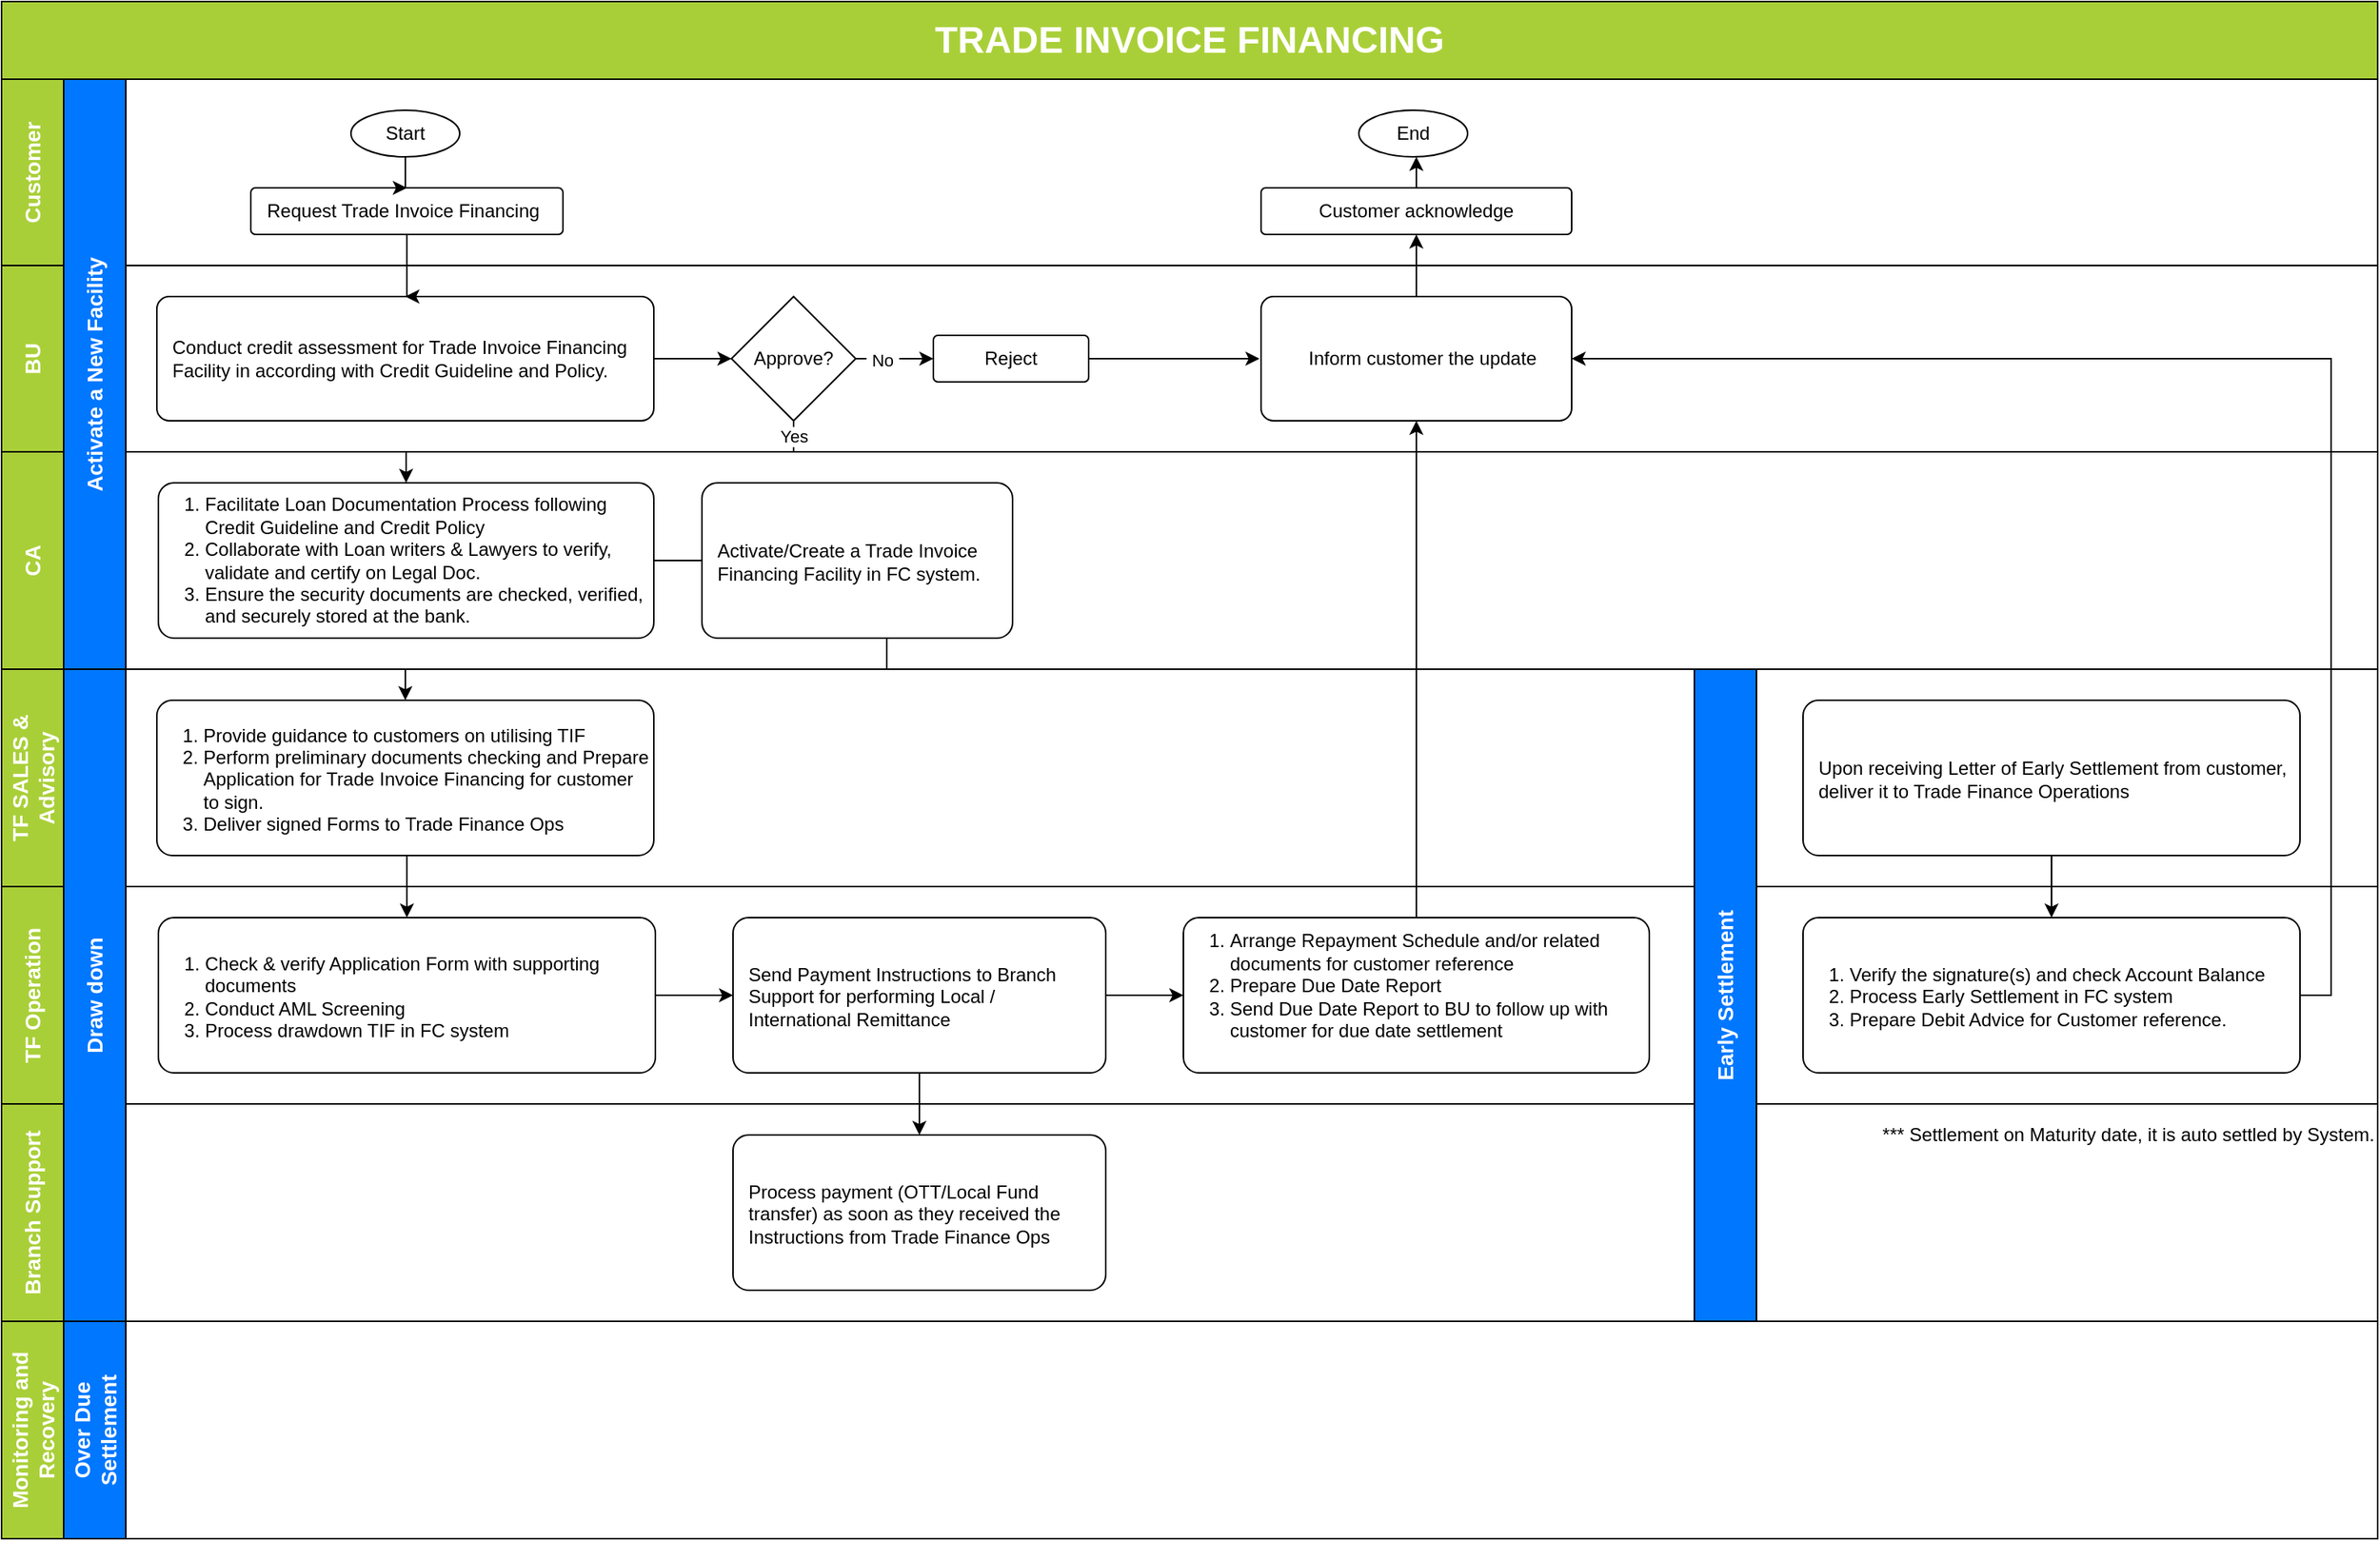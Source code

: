 <mxfile version="26.1.1">
  <diagram name="Page-1" id="BD5kka51KfZyv1atW4Eq">
    <mxGraphModel dx="1400" dy="753" grid="1" gridSize="10" guides="1" tooltips="1" connect="1" arrows="1" fold="1" page="1" pageScale="1" pageWidth="1169" pageHeight="827" math="0" shadow="0">
      <root>
        <mxCell id="0" />
        <mxCell id="1" parent="0" />
        <mxCell id="CxEFb6XLbBm6YlCLKPa0-66" value="&lt;span style=&quot;font-size: 14px;&quot;&gt;TF SALES &amp;amp; Advisory&lt;/span&gt;" style="swimlane;horizontal=0;whiteSpace=wrap;html=1;startSize=40;movable=1;resizable=1;rotatable=1;deletable=1;editable=1;locked=0;connectable=1;fillColor=#A9CF38;fontColor=#FFFFFF;" vertex="1" parent="1">
          <mxGeometry x="20" y="460" width="1530" height="140" as="geometry" />
        </mxCell>
        <mxCell id="CxEFb6XLbBm6YlCLKPa0-68" value="&lt;span style=&quot;font-size: 14px;&quot;&gt;Branch Support&lt;/span&gt;" style="swimlane;horizontal=0;whiteSpace=wrap;html=1;startSize=40;movable=1;resizable=1;rotatable=1;deletable=1;editable=1;locked=0;connectable=1;fillColor=#A9CF38;fontColor=#FFFFFF;" vertex="1" parent="1">
          <mxGeometry x="20" y="740" width="1530" height="140" as="geometry" />
        </mxCell>
        <mxCell id="CxEFb6XLbBm6YlCLKPa0-89" value="*** Settlement on Maturity date, it is auto settled by System." style="text;html=1;align=right;verticalAlign=middle;whiteSpace=wrap;rounded=0;" vertex="1" parent="CxEFb6XLbBm6YlCLKPa0-68">
          <mxGeometry x="1180" width="350" height="40" as="geometry" />
        </mxCell>
        <mxCell id="CxEFb6XLbBm6YlCLKPa0-67" value="&lt;span style=&quot;font-size: 14px;&quot;&gt;TF Operation&lt;/span&gt;" style="swimlane;horizontal=0;whiteSpace=wrap;html=1;startSize=40;movable=1;resizable=1;rotatable=1;deletable=1;editable=1;locked=0;connectable=1;fillColor=#A9CF38;fontColor=#FFFFFF;" vertex="1" parent="1">
          <mxGeometry x="20" y="600" width="1530" height="140" as="geometry" />
        </mxCell>
        <mxCell id="CxEFb6XLbBm6YlCLKPa0-1" value="&lt;font style=&quot;font-size: 24px;&quot;&gt;TRADE INVOICE FINANCING&lt;/font&gt;" style="text;html=1;align=center;verticalAlign=middle;whiteSpace=wrap;rounded=0;fontStyle=1;fontSize=18;fillColor=#A9CF38;strokeColor=#000000;fontColor=#FFFFFF;" vertex="1" parent="1">
          <mxGeometry x="20" y="30" width="1530" height="50" as="geometry" />
        </mxCell>
        <mxCell id="CxEFb6XLbBm6YlCLKPa0-21" style="edgeStyle=orthogonalEdgeStyle;rounded=0;orthogonalLoop=1;jettySize=auto;html=1;entryX=0;entryY=0.5;entryDx=0;entryDy=0;" edge="1" parent="1" source="CxEFb6XLbBm6YlCLKPa0-14" target="CxEFb6XLbBm6YlCLKPa0-15">
          <mxGeometry relative="1" as="geometry" />
        </mxCell>
        <mxCell id="CxEFb6XLbBm6YlCLKPa0-14" value="Conduct credit assessment for Trade Invoice Financing Facility in according with Credit&amp;nbsp;Guideline and Policy." style="rounded=1;whiteSpace=wrap;html=1;arcSize=10;spacingTop=0;imageWidth=24;spacingBottom=0;spacingLeft=8;align=left;" vertex="1" parent="1">
          <mxGeometry x="120" y="220" width="320" height="80" as="geometry" />
        </mxCell>
        <mxCell id="CxEFb6XLbBm6YlCLKPa0-25" style="edgeStyle=orthogonalEdgeStyle;rounded=0;orthogonalLoop=1;jettySize=auto;html=1;entryX=0.5;entryY=0;entryDx=0;entryDy=0;exitX=0.5;exitY=1;exitDx=0;exitDy=0;" edge="1" parent="1" source="CxEFb6XLbBm6YlCLKPa0-15" target="CxEFb6XLbBm6YlCLKPa0-22">
          <mxGeometry relative="1" as="geometry">
            <Array as="points">
              <mxPoint x="530" y="320" />
              <mxPoint x="281" y="320" />
            </Array>
          </mxGeometry>
        </mxCell>
        <mxCell id="CxEFb6XLbBm6YlCLKPa0-26" value="Yes" style="edgeLabel;html=1;align=center;verticalAlign=middle;resizable=0;points=[];" vertex="1" connectable="0" parent="CxEFb6XLbBm6YlCLKPa0-25">
          <mxGeometry x="-0.399" y="-1" relative="1" as="geometry">
            <mxPoint x="67" y="-9" as="offset" />
          </mxGeometry>
        </mxCell>
        <mxCell id="CxEFb6XLbBm6YlCLKPa0-17" style="edgeStyle=orthogonalEdgeStyle;rounded=0;orthogonalLoop=1;jettySize=auto;html=1;" edge="1" parent="1" source="CxEFb6XLbBm6YlCLKPa0-12">
          <mxGeometry relative="1" as="geometry">
            <mxPoint x="280" y="220" as="targetPoint" />
            <Array as="points">
              <mxPoint x="281" y="220" />
            </Array>
          </mxGeometry>
        </mxCell>
        <mxCell id="CxEFb6XLbBm6YlCLKPa0-86" style="edgeStyle=orthogonalEdgeStyle;rounded=0;orthogonalLoop=1;jettySize=auto;html=1;" edge="1" parent="1" source="CxEFb6XLbBm6YlCLKPa0-20">
          <mxGeometry relative="1" as="geometry">
            <mxPoint x="830" y="260" as="targetPoint" />
          </mxGeometry>
        </mxCell>
        <mxCell id="CxEFb6XLbBm6YlCLKPa0-87" style="edgeStyle=orthogonalEdgeStyle;rounded=0;orthogonalLoop=1;jettySize=auto;html=1;" edge="1" parent="1" source="CxEFb6XLbBm6YlCLKPa0-22">
          <mxGeometry relative="1" as="geometry">
            <mxPoint x="490" y="390" as="targetPoint" />
          </mxGeometry>
        </mxCell>
        <mxCell id="CxEFb6XLbBm6YlCLKPa0-22" value="&lt;ol&gt;&lt;li&gt;Facilitate Loan Documentation Process following Credit Guideline and Credit Policy&lt;/li&gt;&lt;li&gt;Collaborate with Loan writers &amp;amp; Lawyers to verify, validate and certify on Legal Doc.&lt;/li&gt;&lt;li&gt;Ensure the security documents are checked, verified, and securely stored at the bank.&lt;/li&gt;&lt;/ol&gt;" style="rounded=1;whiteSpace=wrap;html=1;align=left;arcSize=10;spacingLeft=-12;" vertex="1" parent="1">
          <mxGeometry x="121" y="340" width="319" height="100" as="geometry" />
        </mxCell>
        <mxCell id="CxEFb6XLbBm6YlCLKPa0-52" style="edgeStyle=orthogonalEdgeStyle;rounded=0;orthogonalLoop=1;jettySize=auto;html=1;entryX=0.5;entryY=0;entryDx=0;entryDy=0;" edge="1" parent="1" source="CxEFb6XLbBm6YlCLKPa0-27" target="CxEFb6XLbBm6YlCLKPa0-29">
          <mxGeometry relative="1" as="geometry">
            <Array as="points">
              <mxPoint x="590" y="460" />
              <mxPoint x="280" y="460" />
            </Array>
          </mxGeometry>
        </mxCell>
        <mxCell id="CxEFb6XLbBm6YlCLKPa0-29" value="&lt;ol&gt;&lt;li&gt;Provide guidance to customers on utilising TIF&lt;/li&gt;&lt;li&gt;Perform preliminary documents checking and Prepare Application for Trade Invoice Financing for customer to sign.&lt;/li&gt;&lt;li&gt;Deliver signed Forms to Trade Finance Ops&lt;/li&gt;&lt;/ol&gt;" style="rounded=1;whiteSpace=wrap;html=1;align=left;arcSize=10;strokeOpacity=100;imageHeight=24;imageAspect=1;spacingTop=1;spacingLeft=-12;" vertex="1" parent="1">
          <mxGeometry x="120" y="480" width="320" height="100" as="geometry" />
        </mxCell>
        <mxCell id="CxEFb6XLbBm6YlCLKPa0-37" style="edgeStyle=orthogonalEdgeStyle;rounded=0;orthogonalLoop=1;jettySize=auto;html=1;entryX=0;entryY=0.5;entryDx=0;entryDy=0;" edge="1" parent="1" source="CxEFb6XLbBm6YlCLKPa0-32" target="CxEFb6XLbBm6YlCLKPa0-33">
          <mxGeometry relative="1" as="geometry" />
        </mxCell>
        <mxCell id="CxEFb6XLbBm6YlCLKPa0-32" value="&lt;ol&gt;&lt;li&gt;Check &amp;amp; verify Application Form with supporting documents&lt;/li&gt;&lt;li&gt;Conduct AML Screening&lt;/li&gt;&lt;li&gt;Process drawdown TIF in FC system&lt;/li&gt;&lt;/ol&gt;" style="rounded=1;whiteSpace=wrap;html=1;align=left;arcSize=10;strokeOpacity=100;imageHeight=24;imageAspect=1;spacingTop=1;spacingLeft=-12;" vertex="1" parent="1">
          <mxGeometry x="121" y="620" width="320" height="100" as="geometry" />
        </mxCell>
        <mxCell id="CxEFb6XLbBm6YlCLKPa0-40" style="edgeStyle=orthogonalEdgeStyle;rounded=0;orthogonalLoop=1;jettySize=auto;html=1;entryX=0.5;entryY=0;entryDx=0;entryDy=0;" edge="1" parent="1" source="CxEFb6XLbBm6YlCLKPa0-33" target="CxEFb6XLbBm6YlCLKPa0-39">
          <mxGeometry relative="1" as="geometry" />
        </mxCell>
        <mxCell id="CxEFb6XLbBm6YlCLKPa0-42" style="edgeStyle=orthogonalEdgeStyle;rounded=0;orthogonalLoop=1;jettySize=auto;html=1;entryX=0;entryY=0.5;entryDx=0;entryDy=0;" edge="1" parent="1" source="CxEFb6XLbBm6YlCLKPa0-33" target="CxEFb6XLbBm6YlCLKPa0-41">
          <mxGeometry relative="1" as="geometry" />
        </mxCell>
        <mxCell id="CxEFb6XLbBm6YlCLKPa0-33" value="&lt;span style=&quot;background-color: transparent; color: light-dark(rgb(0, 0, 0), rgb(255, 255, 255));&quot;&gt;Send Payment Instructions to Branch Support for performing Local / International Remittance&lt;/span&gt;" style="rounded=1;whiteSpace=wrap;html=1;align=left;arcSize=10;strokeOpacity=100;imageHeight=24;imageAspect=1;spacingTop=1;spacingLeft=8;spacingRight=4;" vertex="1" parent="1">
          <mxGeometry x="491" y="620" width="240" height="100" as="geometry" />
        </mxCell>
        <mxCell id="CxEFb6XLbBm6YlCLKPa0-38" style="edgeStyle=orthogonalEdgeStyle;rounded=0;orthogonalLoop=1;jettySize=auto;html=1;" edge="1" parent="1" source="CxEFb6XLbBm6YlCLKPa0-29">
          <mxGeometry relative="1" as="geometry">
            <mxPoint x="281" y="620" as="targetPoint" />
            <Array as="points">
              <mxPoint x="281" y="590" />
              <mxPoint x="281" y="590" />
            </Array>
          </mxGeometry>
        </mxCell>
        <mxCell id="CxEFb6XLbBm6YlCLKPa0-39" value="Process payment (OTT/Local Fund transfer) as soon as they received the Instructions from Trade Finance Ops" style="rounded=1;whiteSpace=wrap;html=1;align=left;arcSize=10;strokeOpacity=100;imageHeight=24;imageAspect=1;spacingTop=1;spacingLeft=8;spacingRight=4;" vertex="1" parent="1">
          <mxGeometry x="491" y="760" width="240" height="100" as="geometry" />
        </mxCell>
        <mxCell id="CxEFb6XLbBm6YlCLKPa0-47" style="edgeStyle=orthogonalEdgeStyle;rounded=0;orthogonalLoop=1;jettySize=auto;html=1;entryX=0.5;entryY=1;entryDx=0;entryDy=0;" edge="1" parent="1" source="CxEFb6XLbBm6YlCLKPa0-41" target="CxEFb6XLbBm6YlCLKPa0-45">
          <mxGeometry relative="1" as="geometry" />
        </mxCell>
        <mxCell id="CxEFb6XLbBm6YlCLKPa0-41" value="&lt;div&gt;&lt;ol&gt;&lt;li&gt;Arrange Repayment Schedule and/or related documents for customer reference&lt;/li&gt;&lt;li&gt;Prepare Due Date Report&amp;nbsp;&lt;/li&gt;&lt;li&gt;Send Due Date Report to BU to follow up with customer for due date settlement&lt;/li&gt;&lt;/ol&gt;&lt;/div&gt;&lt;div&gt;&lt;br&gt;&lt;/div&gt;" style="rounded=1;whiteSpace=wrap;html=1;align=left;arcSize=10;strokeOpacity=100;imageHeight=24;imageAspect=1;spacingTop=1;spacingLeft=-12;spacingRight=4;" vertex="1" parent="1">
          <mxGeometry x="781" y="620" width="300" height="100" as="geometry" />
        </mxCell>
        <mxCell id="CxEFb6XLbBm6YlCLKPa0-51" style="edgeStyle=orthogonalEdgeStyle;rounded=0;orthogonalLoop=1;jettySize=auto;html=1;entryX=0.5;entryY=1;entryDx=0;entryDy=0;" edge="1" parent="1" source="CxEFb6XLbBm6YlCLKPa0-45" target="CxEFb6XLbBm6YlCLKPa0-50">
          <mxGeometry relative="1" as="geometry" />
        </mxCell>
        <mxCell id="CxEFb6XLbBm6YlCLKPa0-45" value="Inform customer the update" style="rounded=1;whiteSpace=wrap;html=1;arcSize=10;spacingTop=0;imageWidth=24;spacingBottom=0;spacingLeft=8;align=center;" vertex="1" parent="1">
          <mxGeometry x="831" y="220" width="200" height="80" as="geometry" />
        </mxCell>
        <mxCell id="CxEFb6XLbBm6YlCLKPa0-62" style="edgeStyle=orthogonalEdgeStyle;rounded=0;orthogonalLoop=1;jettySize=auto;html=1;" edge="1" parent="1" source="CxEFb6XLbBm6YlCLKPa0-50">
          <mxGeometry relative="1" as="geometry">
            <mxPoint x="931" y="130" as="targetPoint" />
          </mxGeometry>
        </mxCell>
        <mxCell id="CxEFb6XLbBm6YlCLKPa0-50" value="Customer acknowledge" style="rounded=1;whiteSpace=wrap;html=1;arcSize=10;" vertex="1" parent="1">
          <mxGeometry x="831" y="150" width="200" height="30" as="geometry" />
        </mxCell>
        <mxCell id="CxEFb6XLbBm6YlCLKPa0-61" value="End" style="ellipse;whiteSpace=wrap;html=1;" vertex="1" parent="1">
          <mxGeometry x="894" y="100" width="70" height="30" as="geometry" />
        </mxCell>
        <mxCell id="CxEFb6XLbBm6YlCLKPa0-63" value="&lt;span style=&quot;font-size: 14px;&quot;&gt;Customer&lt;/span&gt;" style="swimlane;horizontal=0;whiteSpace=wrap;html=1;startSize=40;movable=1;resizable=1;rotatable=1;deletable=1;editable=1;locked=0;connectable=1;fillColor=#A9CF38;fontColor=#FFFFFF;" vertex="1" parent="1">
          <mxGeometry x="20" y="80" width="1530" height="120" as="geometry" />
        </mxCell>
        <mxCell id="CxEFb6XLbBm6YlCLKPa0-12" value="Request Trade Invoice Financing" style="rounded=1;whiteSpace=wrap;html=1;arcSize=10;spacingLeft=8;align=left;" vertex="1" parent="CxEFb6XLbBm6YlCLKPa0-63">
          <mxGeometry x="160.5" y="70" width="201" height="30" as="geometry" />
        </mxCell>
        <mxCell id="CxEFb6XLbBm6YlCLKPa0-10" value="Start" style="ellipse;whiteSpace=wrap;html=1;" vertex="1" parent="CxEFb6XLbBm6YlCLKPa0-63">
          <mxGeometry x="225" y="20" width="70" height="30" as="geometry" />
        </mxCell>
        <mxCell id="CxEFb6XLbBm6YlCLKPa0-13" style="edgeStyle=orthogonalEdgeStyle;rounded=0;orthogonalLoop=1;jettySize=auto;html=1;entryX=0.5;entryY=0;entryDx=0;entryDy=0;" edge="1" parent="CxEFb6XLbBm6YlCLKPa0-63" source="CxEFb6XLbBm6YlCLKPa0-10" target="CxEFb6XLbBm6YlCLKPa0-12">
          <mxGeometry relative="1" as="geometry" />
        </mxCell>
        <mxCell id="CxEFb6XLbBm6YlCLKPa0-64" value="&lt;span style=&quot;font-size: 14px;&quot;&gt;BU&lt;/span&gt;" style="swimlane;horizontal=0;whiteSpace=wrap;html=1;startSize=40;movable=1;resizable=1;rotatable=1;deletable=1;editable=1;locked=0;connectable=1;fillColor=#A9CF38;fontColor=#FFFFFF;" vertex="1" parent="1">
          <mxGeometry x="20" y="200" width="1530" height="120" as="geometry" />
        </mxCell>
        <mxCell id="CxEFb6XLbBm6YlCLKPa0-15" value="Approve?" style="rhombus;whiteSpace=wrap;html=1;" vertex="1" parent="CxEFb6XLbBm6YlCLKPa0-64">
          <mxGeometry x="470" y="20" width="80" height="80" as="geometry" />
        </mxCell>
        <mxCell id="CxEFb6XLbBm6YlCLKPa0-20" value="Reject" style="rounded=1;whiteSpace=wrap;html=1;arcSize=10;" vertex="1" parent="CxEFb6XLbBm6YlCLKPa0-64">
          <mxGeometry x="600" y="45" width="100" height="30" as="geometry" />
        </mxCell>
        <mxCell id="CxEFb6XLbBm6YlCLKPa0-53" style="edgeStyle=orthogonalEdgeStyle;rounded=0;orthogonalLoop=1;jettySize=auto;html=1;entryX=0;entryY=0.5;entryDx=0;entryDy=0;" edge="1" parent="CxEFb6XLbBm6YlCLKPa0-64" source="CxEFb6XLbBm6YlCLKPa0-15" target="CxEFb6XLbBm6YlCLKPa0-20">
          <mxGeometry relative="1" as="geometry" />
        </mxCell>
        <mxCell id="CxEFb6XLbBm6YlCLKPa0-56" value="&amp;nbsp;No&amp;nbsp;" style="edgeLabel;html=1;align=center;verticalAlign=middle;resizable=0;points=[];" vertex="1" connectable="0" parent="CxEFb6XLbBm6YlCLKPa0-53">
          <mxGeometry x="-0.336" y="-1" relative="1" as="geometry">
            <mxPoint as="offset" />
          </mxGeometry>
        </mxCell>
        <mxCell id="CxEFb6XLbBm6YlCLKPa0-65" value="&lt;span style=&quot;font-size: 14px;&quot;&gt;CA&lt;/span&gt;" style="swimlane;horizontal=0;whiteSpace=wrap;html=1;startSize=40;movable=1;resizable=1;rotatable=1;deletable=1;editable=1;locked=0;connectable=1;fillColor=#A9CF38;fontColor=#FFFFFF;" vertex="1" parent="1">
          <mxGeometry x="20" y="320" width="1530" height="140" as="geometry" />
        </mxCell>
        <mxCell id="CxEFb6XLbBm6YlCLKPa0-27" value="&lt;span style=&quot;background-color: transparent; color: light-dark(rgb(0, 0, 0), rgb(255, 255, 255));&quot;&gt;Activate/Create a Trade Invoice Financing Facility in FC system.&lt;/span&gt;" style="rounded=1;whiteSpace=wrap;html=1;align=left;arcSize=10;strokeOpacity=100;imageHeight=24;imageAspect=1;spacingTop=1;spacingLeft=8;" vertex="1" parent="CxEFb6XLbBm6YlCLKPa0-65">
          <mxGeometry x="451" y="20" width="200" height="100" as="geometry" />
        </mxCell>
        <mxCell id="CxEFb6XLbBm6YlCLKPa0-79" value="&lt;span style=&quot;font-size: 14px; font-weight: 700;&quot;&gt;Draw down&lt;/span&gt;" style="rounded=0;whiteSpace=wrap;html=1;rotation=-90;fillColor=#0077FF;fontColor=#FFFFFF;" vertex="1" parent="1">
          <mxGeometry x="-130" y="650" width="420" height="40" as="geometry" />
        </mxCell>
        <mxCell id="CxEFb6XLbBm6YlCLKPa0-80" value="&lt;span style=&quot;font-size: 14px; font-weight: 700;&quot;&gt;Activate a New Facility&lt;/span&gt;" style="rounded=0;whiteSpace=wrap;html=1;rotation=-90;fillColor=#0077FF;fontColor=#FFFFFF;" vertex="1" parent="1">
          <mxGeometry x="-110" y="250" width="380" height="40" as="geometry" />
        </mxCell>
        <mxCell id="CxEFb6XLbBm6YlCLKPa0-81" value="&lt;span style=&quot;font-size: 14px; font-weight: 700;&quot;&gt;Early Settlement&lt;/span&gt;" style="rounded=0;whiteSpace=wrap;html=1;rotation=-90;fillColor=#0077FF;fontColor=#FFFFFF;" vertex="1" parent="1">
          <mxGeometry x="920" y="650" width="420" height="40" as="geometry" />
        </mxCell>
        <mxCell id="CxEFb6XLbBm6YlCLKPa0-84" style="edgeStyle=orthogonalEdgeStyle;rounded=0;orthogonalLoop=1;jettySize=auto;html=1;" edge="1" parent="1" source="CxEFb6XLbBm6YlCLKPa0-82" target="CxEFb6XLbBm6YlCLKPa0-83">
          <mxGeometry relative="1" as="geometry" />
        </mxCell>
        <mxCell id="CxEFb6XLbBm6YlCLKPa0-82" value="&lt;span style=&quot;background-color: transparent; color: light-dark(rgb(0, 0, 0), rgb(255, 255, 255));&quot;&gt;Upon receiving Letter of Early Settlement from customer, deliver it to Trade Finance Operations&lt;/span&gt;" style="rounded=1;whiteSpace=wrap;html=1;align=left;arcSize=10;strokeOpacity=100;imageHeight=24;imageAspect=1;spacingTop=1;spacingLeft=8;" vertex="1" parent="1">
          <mxGeometry x="1180" y="480" width="320" height="100" as="geometry" />
        </mxCell>
        <mxCell id="CxEFb6XLbBm6YlCLKPa0-85" style="edgeStyle=orthogonalEdgeStyle;rounded=0;orthogonalLoop=1;jettySize=auto;html=1;entryX=1;entryY=0.5;entryDx=0;entryDy=0;" edge="1" parent="1" source="CxEFb6XLbBm6YlCLKPa0-83" target="CxEFb6XLbBm6YlCLKPa0-45">
          <mxGeometry relative="1" as="geometry">
            <Array as="points">
              <mxPoint x="1520" y="670" />
              <mxPoint x="1520" y="260" />
            </Array>
          </mxGeometry>
        </mxCell>
        <mxCell id="CxEFb6XLbBm6YlCLKPa0-83" value="&lt;ol&gt;&lt;li&gt;&lt;span style=&quot;background-color: transparent; color: light-dark(rgb(0, 0, 0), rgb(255, 255, 255));&quot;&gt;Verify the signature(s) and check Account Balance&lt;/span&gt;&lt;/li&gt;&lt;li&gt;&lt;span style=&quot;background-color: transparent; color: light-dark(rgb(0, 0, 0), rgb(255, 255, 255));&quot;&gt;Process Early Settlement in FC system&lt;/span&gt;&lt;/li&gt;&lt;li&gt;&lt;span style=&quot;background-color: transparent; color: light-dark(rgb(0, 0, 0), rgb(255, 255, 255));&quot;&gt;Prepare Debit Advice for Customer reference.&lt;/span&gt;&lt;/li&gt;&lt;/ol&gt;" style="rounded=1;whiteSpace=wrap;html=1;align=left;arcSize=10;strokeOpacity=100;imageHeight=24;imageAspect=1;spacingTop=1;spacingLeft=-12;" vertex="1" parent="1">
          <mxGeometry x="1180" y="620" width="320" height="100" as="geometry" />
        </mxCell>
        <mxCell id="CxEFb6XLbBm6YlCLKPa0-91" value="&lt;span style=&quot;font-size: 14px;&quot;&gt;Monitoring and Recovery&lt;/span&gt;" style="swimlane;horizontal=0;whiteSpace=wrap;html=1;startSize=40;movable=1;resizable=1;rotatable=1;deletable=1;editable=1;locked=0;connectable=1;fillColor=#A9CF38;fontColor=#FFFFFF;" vertex="1" parent="1">
          <mxGeometry x="20" y="880" width="1530" height="140" as="geometry" />
        </mxCell>
        <mxCell id="CxEFb6XLbBm6YlCLKPa0-92" value="&lt;span style=&quot;font-size: 14px;&quot;&gt;&lt;b&gt;Over Due&lt;/b&gt;&lt;/span&gt;&lt;div&gt;&lt;span style=&quot;font-size: 14px;&quot;&gt;&lt;b&gt;Settlement&lt;/b&gt;&lt;/span&gt;&lt;/div&gt;" style="rounded=0;whiteSpace=wrap;html=1;rotation=-90;fillColor=#0077FF;fontColor=#FFFFFF;" vertex="1" parent="CxEFb6XLbBm6YlCLKPa0-91">
          <mxGeometry x="-10" y="50" width="140" height="40" as="geometry" />
        </mxCell>
      </root>
    </mxGraphModel>
  </diagram>
</mxfile>
